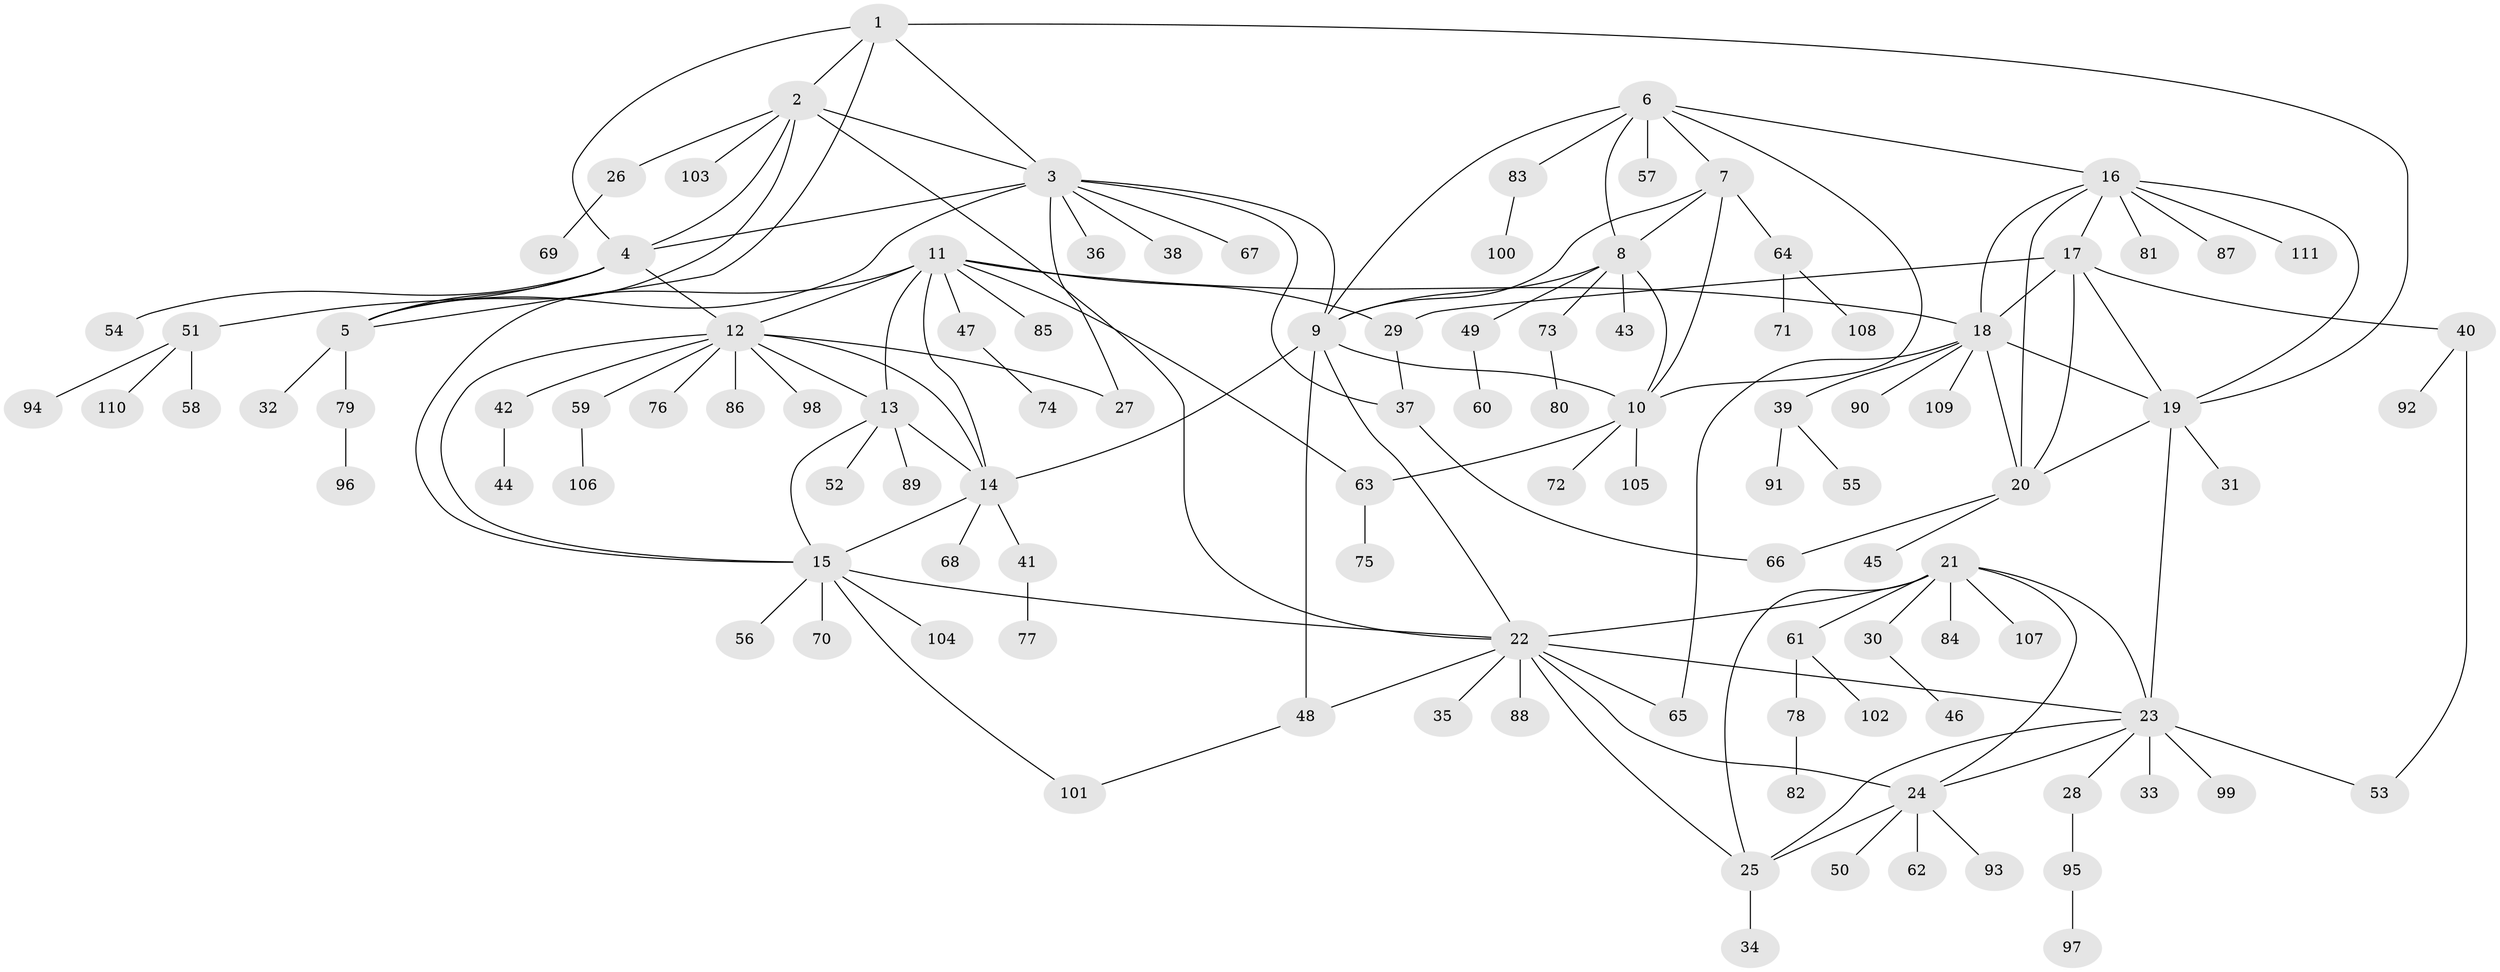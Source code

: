 // Generated by graph-tools (version 1.1) at 2025/26/03/09/25 03:26:48]
// undirected, 111 vertices, 155 edges
graph export_dot {
graph [start="1"]
  node [color=gray90,style=filled];
  1;
  2;
  3;
  4;
  5;
  6;
  7;
  8;
  9;
  10;
  11;
  12;
  13;
  14;
  15;
  16;
  17;
  18;
  19;
  20;
  21;
  22;
  23;
  24;
  25;
  26;
  27;
  28;
  29;
  30;
  31;
  32;
  33;
  34;
  35;
  36;
  37;
  38;
  39;
  40;
  41;
  42;
  43;
  44;
  45;
  46;
  47;
  48;
  49;
  50;
  51;
  52;
  53;
  54;
  55;
  56;
  57;
  58;
  59;
  60;
  61;
  62;
  63;
  64;
  65;
  66;
  67;
  68;
  69;
  70;
  71;
  72;
  73;
  74;
  75;
  76;
  77;
  78;
  79;
  80;
  81;
  82;
  83;
  84;
  85;
  86;
  87;
  88;
  89;
  90;
  91;
  92;
  93;
  94;
  95;
  96;
  97;
  98;
  99;
  100;
  101;
  102;
  103;
  104;
  105;
  106;
  107;
  108;
  109;
  110;
  111;
  1 -- 2;
  1 -- 3;
  1 -- 4;
  1 -- 5;
  1 -- 19;
  2 -- 3;
  2 -- 4;
  2 -- 5;
  2 -- 22;
  2 -- 26;
  2 -- 103;
  3 -- 4;
  3 -- 5;
  3 -- 9;
  3 -- 27;
  3 -- 36;
  3 -- 37;
  3 -- 38;
  3 -- 67;
  4 -- 5;
  4 -- 12;
  4 -- 51;
  4 -- 54;
  5 -- 32;
  5 -- 79;
  6 -- 7;
  6 -- 8;
  6 -- 9;
  6 -- 10;
  6 -- 16;
  6 -- 57;
  6 -- 83;
  7 -- 8;
  7 -- 9;
  7 -- 10;
  7 -- 64;
  8 -- 9;
  8 -- 10;
  8 -- 43;
  8 -- 49;
  8 -- 73;
  9 -- 10;
  9 -- 14;
  9 -- 22;
  9 -- 48;
  10 -- 63;
  10 -- 72;
  10 -- 105;
  11 -- 12;
  11 -- 13;
  11 -- 14;
  11 -- 15;
  11 -- 18;
  11 -- 29;
  11 -- 47;
  11 -- 63;
  11 -- 85;
  12 -- 13;
  12 -- 14;
  12 -- 15;
  12 -- 27;
  12 -- 42;
  12 -- 59;
  12 -- 76;
  12 -- 86;
  12 -- 98;
  13 -- 14;
  13 -- 15;
  13 -- 52;
  13 -- 89;
  14 -- 15;
  14 -- 41;
  14 -- 68;
  15 -- 22;
  15 -- 56;
  15 -- 70;
  15 -- 101;
  15 -- 104;
  16 -- 17;
  16 -- 18;
  16 -- 19;
  16 -- 20;
  16 -- 81;
  16 -- 87;
  16 -- 111;
  17 -- 18;
  17 -- 19;
  17 -- 20;
  17 -- 29;
  17 -- 40;
  18 -- 19;
  18 -- 20;
  18 -- 39;
  18 -- 65;
  18 -- 90;
  18 -- 109;
  19 -- 20;
  19 -- 23;
  19 -- 31;
  20 -- 45;
  20 -- 66;
  21 -- 22;
  21 -- 23;
  21 -- 24;
  21 -- 25;
  21 -- 30;
  21 -- 61;
  21 -- 84;
  21 -- 107;
  22 -- 23;
  22 -- 24;
  22 -- 25;
  22 -- 35;
  22 -- 48;
  22 -- 65;
  22 -- 88;
  23 -- 24;
  23 -- 25;
  23 -- 28;
  23 -- 33;
  23 -- 53;
  23 -- 99;
  24 -- 25;
  24 -- 50;
  24 -- 62;
  24 -- 93;
  25 -- 34;
  26 -- 69;
  28 -- 95;
  29 -- 37;
  30 -- 46;
  37 -- 66;
  39 -- 55;
  39 -- 91;
  40 -- 53;
  40 -- 92;
  41 -- 77;
  42 -- 44;
  47 -- 74;
  48 -- 101;
  49 -- 60;
  51 -- 58;
  51 -- 94;
  51 -- 110;
  59 -- 106;
  61 -- 78;
  61 -- 102;
  63 -- 75;
  64 -- 71;
  64 -- 108;
  73 -- 80;
  78 -- 82;
  79 -- 96;
  83 -- 100;
  95 -- 97;
}
